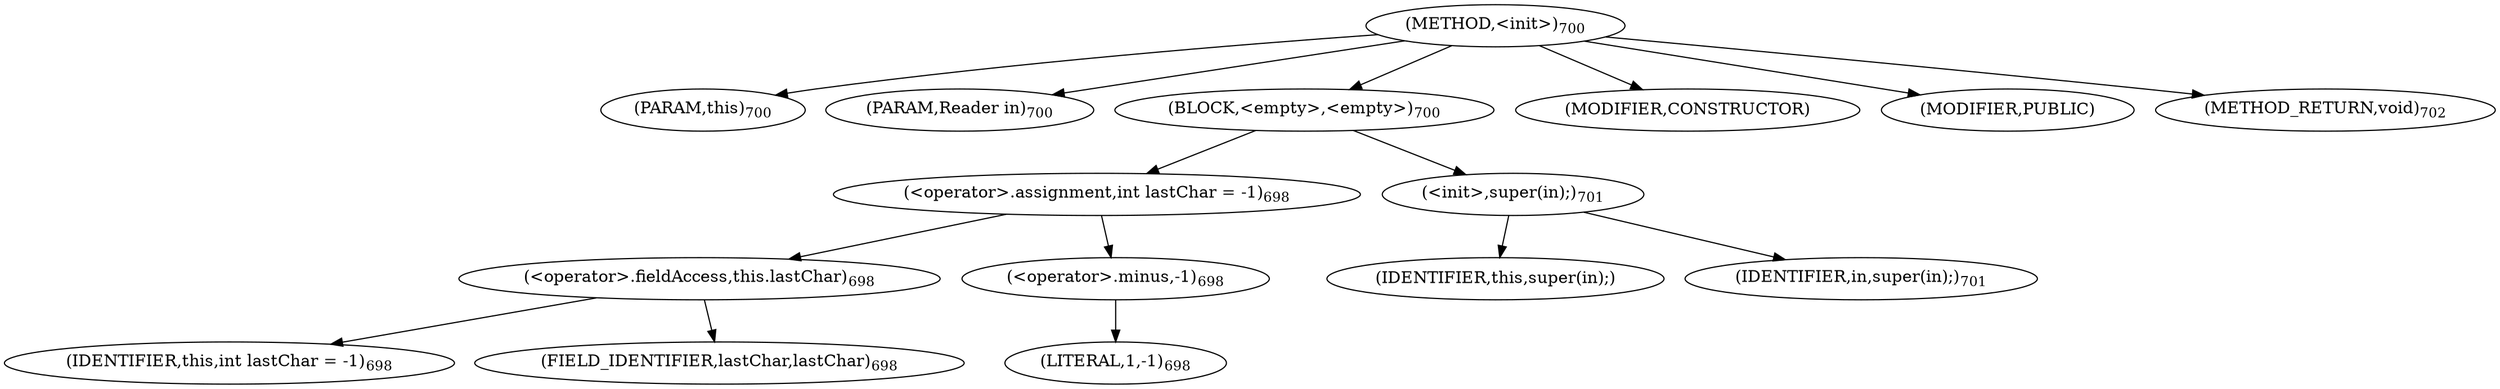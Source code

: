 digraph "&lt;init&gt;" {  
"1572" [label = <(METHOD,&lt;init&gt;)<SUB>700</SUB>> ]
"117" [label = <(PARAM,this)<SUB>700</SUB>> ]
"1573" [label = <(PARAM,Reader in)<SUB>700</SUB>> ]
"1574" [label = <(BLOCK,&lt;empty&gt;,&lt;empty&gt;)<SUB>700</SUB>> ]
"1575" [label = <(&lt;operator&gt;.assignment,int lastChar = -1)<SUB>698</SUB>> ]
"1576" [label = <(&lt;operator&gt;.fieldAccess,this.lastChar)<SUB>698</SUB>> ]
"1577" [label = <(IDENTIFIER,this,int lastChar = -1)<SUB>698</SUB>> ]
"1578" [label = <(FIELD_IDENTIFIER,lastChar,lastChar)<SUB>698</SUB>> ]
"1579" [label = <(&lt;operator&gt;.minus,-1)<SUB>698</SUB>> ]
"1580" [label = <(LITERAL,1,-1)<SUB>698</SUB>> ]
"1581" [label = <(&lt;init&gt;,super(in);)<SUB>701</SUB>> ]
"116" [label = <(IDENTIFIER,this,super(in);)> ]
"1582" [label = <(IDENTIFIER,in,super(in);)<SUB>701</SUB>> ]
"1583" [label = <(MODIFIER,CONSTRUCTOR)> ]
"1584" [label = <(MODIFIER,PUBLIC)> ]
"1585" [label = <(METHOD_RETURN,void)<SUB>702</SUB>> ]
  "1572" -> "117" 
  "1572" -> "1573" 
  "1572" -> "1574" 
  "1572" -> "1583" 
  "1572" -> "1584" 
  "1572" -> "1585" 
  "1574" -> "1575" 
  "1574" -> "1581" 
  "1575" -> "1576" 
  "1575" -> "1579" 
  "1576" -> "1577" 
  "1576" -> "1578" 
  "1579" -> "1580" 
  "1581" -> "116" 
  "1581" -> "1582" 
}
